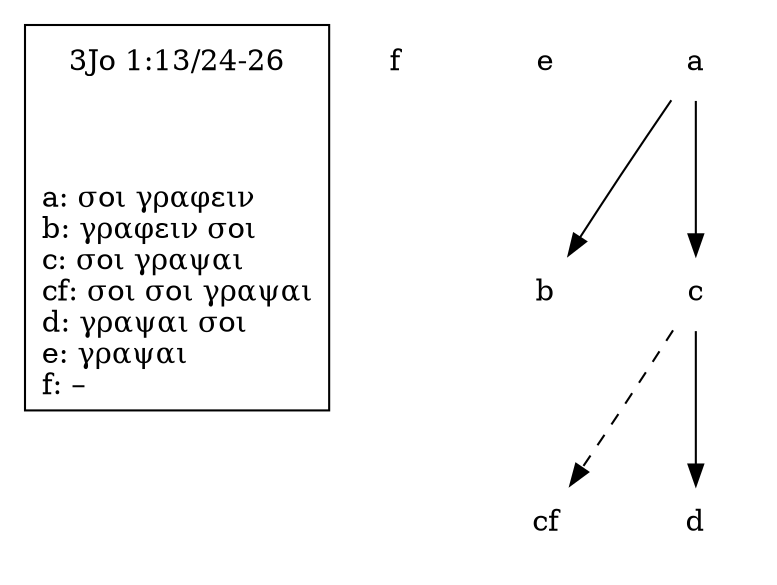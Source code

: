 digraph local_stemma {
	margin=0;
	subgraph cluster_legend {
		passage [shape=plaintext, label="3Jo 1:13/24-26"]
		readings [shape=plaintext, label="a: σοι γραφειν\lb: γραφειν σοι\lc: σοι γραψαι\lcf: σοι σοι γραψαι\ld: γραψαι σοι\le: γραψαι\lf: –\l"];
		passage -> readings[style=invis];
	}
	subgraph cluster_plot {
		style=invis;
		node [shape=plaintext];
		1 [label="a"];
		2 [label="b"];
		3 [label="c"];
		4 [label="cf"];
		5 [label="d"];
		6 [label="e"];
		7 [label="f"];
		1 -> 2[style=solid];
		1 -> 3[style=solid];
		3 -> 4[style=dashed];
		3 -> 5[style=solid];
	}
}
